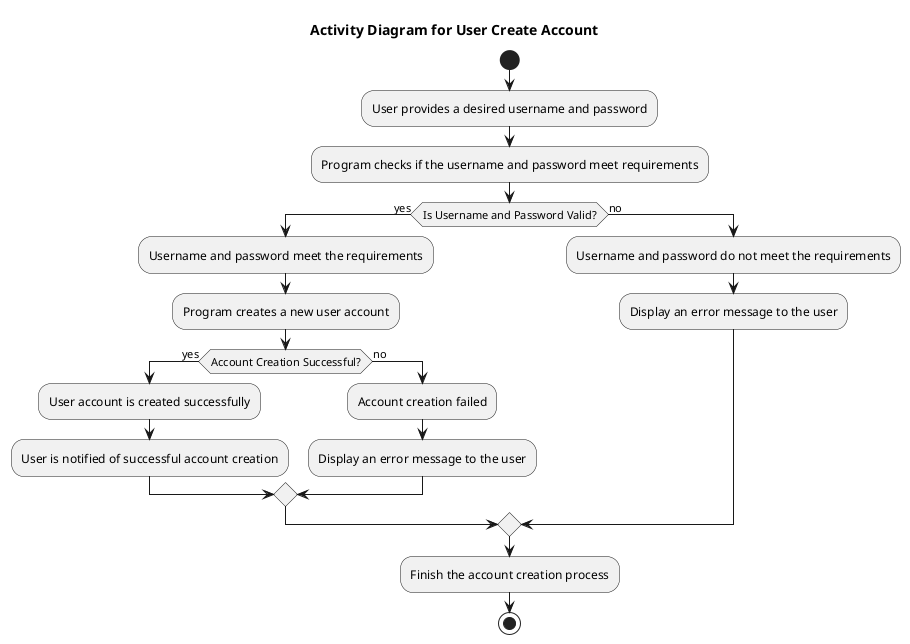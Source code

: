 @startuml

title Activity Diagram for User Create Account

start
:User provides a desired username and password;
:Program checks if the username and password meet requirements;

if (Is Username and Password Valid?) then (yes)
  :Username and password meet the requirements;
  :Program creates a new user account;
  if (Account Creation Successful?) then (yes)
    :User account is created successfully;
    :User is notified of successful account creation;
  else (no)
    :Account creation failed;
    :Display an error message to the user;
  endif
else (no)
  :Username and password do not meet the requirements;
  :Display an error message to the user;
endif

:Finish the account creation process;
stop

@enduml
